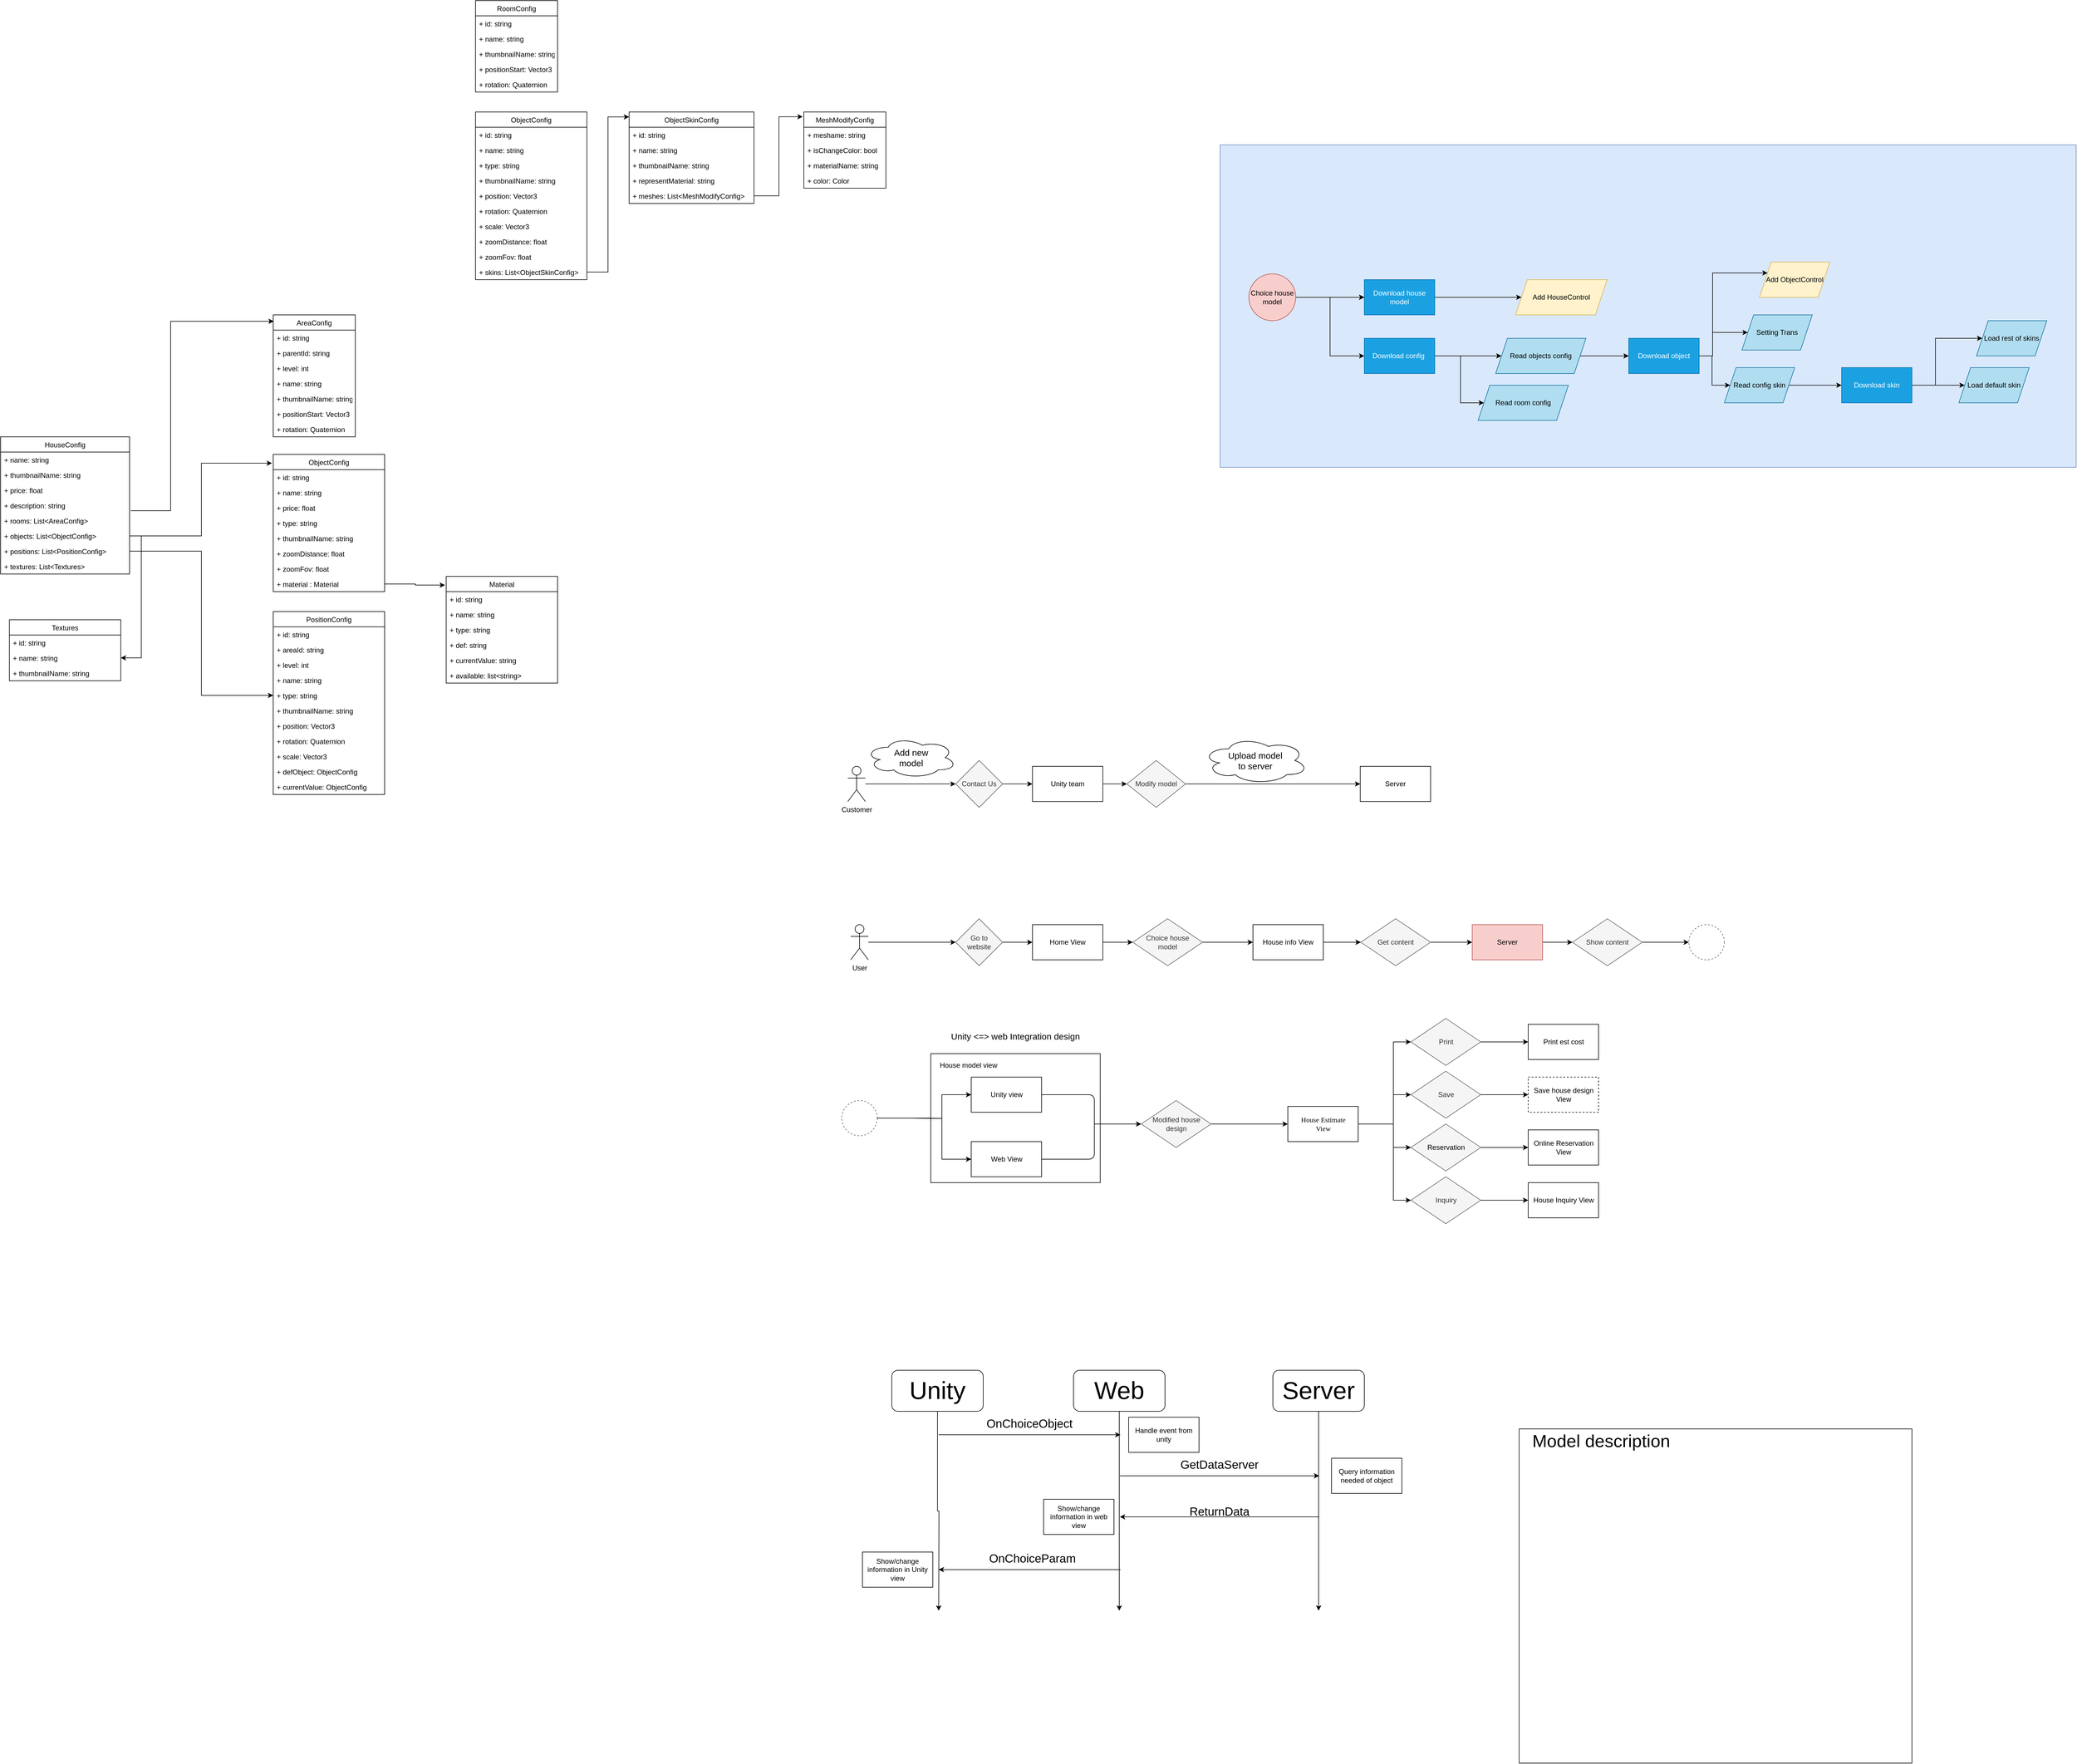 <mxfile version="14.6.11" type="github">
  <diagram id="-zu1wHsi5U8wWwYV3vUu" name="Page-1">
    <mxGraphModel dx="3076" dy="1931" grid="1" gridSize="10" guides="1" tooltips="1" connect="1" arrows="1" fold="1" page="1" pageScale="1" pageWidth="827" pageHeight="1169" math="0" shadow="0">
      <root>
        <mxCell id="0" />
        <mxCell id="1" parent="0" />
        <mxCell id="xluItXaHplUzPCtTJGUi-64" value="" style="rounded=0;whiteSpace=wrap;html=1;fillColor=#FFFFFF;" parent="1" vertex="1">
          <mxGeometry x="146.5" y="1120" width="289" height="220" as="geometry" />
        </mxCell>
        <mxCell id="2hIDPYV7rA0OZXTXG9J4-33" style="edgeStyle=orthogonalEdgeStyle;rounded=0;orthogonalLoop=1;jettySize=auto;html=1;entryX=0;entryY=0.5;entryDx=0;entryDy=0;" parent="1" source="2hIDPYV7rA0OZXTXG9J4-24" target="2hIDPYV7rA0OZXTXG9J4-32" edge="1">
          <mxGeometry relative="1" as="geometry" />
        </mxCell>
        <mxCell id="2hIDPYV7rA0OZXTXG9J4-24" value="Customer" style="shape=umlActor;verticalLabelPosition=bottom;verticalAlign=top;html=1;outlineConnect=0;" parent="1" vertex="1">
          <mxGeometry x="5" y="630" width="30" height="60" as="geometry" />
        </mxCell>
        <mxCell id="2hIDPYV7rA0OZXTXG9J4-36" style="edgeStyle=orthogonalEdgeStyle;rounded=0;orthogonalLoop=1;jettySize=auto;html=1;" parent="1" source="2hIDPYV7rA0OZXTXG9J4-32" target="2hIDPYV7rA0OZXTXG9J4-35" edge="1">
          <mxGeometry relative="1" as="geometry" />
        </mxCell>
        <mxCell id="2hIDPYV7rA0OZXTXG9J4-32" value="Contact Us" style="rhombus;whiteSpace=wrap;html=1;fillColor=#f5f5f5;strokeColor=#666666;fontColor=#333333;" parent="1" vertex="1">
          <mxGeometry x="189" y="620" width="80" height="80" as="geometry" />
        </mxCell>
        <mxCell id="2hIDPYV7rA0OZXTXG9J4-34" value="&lt;font&gt;&lt;br&gt;&lt;/font&gt;" style="text;html=1;strokeColor=none;fillColor=none;align=center;verticalAlign=middle;whiteSpace=wrap;rounded=0;" parent="1" vertex="1">
          <mxGeometry x="49" y="620" width="131" height="40" as="geometry" />
        </mxCell>
        <mxCell id="2hIDPYV7rA0OZXTXG9J4-38" style="edgeStyle=orthogonalEdgeStyle;rounded=0;orthogonalLoop=1;jettySize=auto;html=1;entryX=0;entryY=0.5;entryDx=0;entryDy=0;" parent="1" source="2hIDPYV7rA0OZXTXG9J4-35" target="2hIDPYV7rA0OZXTXG9J4-37" edge="1">
          <mxGeometry relative="1" as="geometry" />
        </mxCell>
        <mxCell id="2hIDPYV7rA0OZXTXG9J4-35" value="Unity team" style="rounded=0;whiteSpace=wrap;html=1;" parent="1" vertex="1">
          <mxGeometry x="320" y="630" width="120" height="60" as="geometry" />
        </mxCell>
        <mxCell id="2hIDPYV7rA0OZXTXG9J4-40" style="edgeStyle=orthogonalEdgeStyle;rounded=0;orthogonalLoop=1;jettySize=auto;html=1;entryX=0;entryY=0.5;entryDx=0;entryDy=0;" parent="1" source="2hIDPYV7rA0OZXTXG9J4-37" target="2hIDPYV7rA0OZXTXG9J4-39" edge="1">
          <mxGeometry relative="1" as="geometry" />
        </mxCell>
        <mxCell id="2hIDPYV7rA0OZXTXG9J4-37" value="Modify model" style="rhombus;whiteSpace=wrap;html=1;fillColor=#f5f5f5;strokeColor=#666666;fontColor=#333333;" parent="1" vertex="1">
          <mxGeometry x="481" y="620" width="100" height="80" as="geometry" />
        </mxCell>
        <mxCell id="2hIDPYV7rA0OZXTXG9J4-39" value="Server" style="rounded=0;whiteSpace=wrap;html=1;" parent="1" vertex="1">
          <mxGeometry x="879" y="630" width="120" height="60" as="geometry" />
        </mxCell>
        <mxCell id="2hIDPYV7rA0OZXTXG9J4-42" value="&lt;font&gt;&lt;br&gt;&lt;/font&gt;" style="text;html=1;strokeColor=none;fillColor=none;align=center;verticalAlign=middle;whiteSpace=wrap;rounded=0;" parent="1" vertex="1">
          <mxGeometry x="601" y="620" width="170" height="40" as="geometry" />
        </mxCell>
        <mxCell id="2hIDPYV7rA0OZXTXG9J4-43" value="&lt;span style=&quot;font-size: 15px&quot;&gt;Add new &lt;br&gt;model&lt;/span&gt;" style="ellipse;shape=cloud;whiteSpace=wrap;html=1;" parent="1" vertex="1">
          <mxGeometry x="35" y="580" width="155.5" height="70" as="geometry" />
        </mxCell>
        <mxCell id="2hIDPYV7rA0OZXTXG9J4-44" value="&lt;span style=&quot;font-size: 15px&quot;&gt;Upload model &lt;br&gt;to server&lt;/span&gt;" style="ellipse;shape=cloud;whiteSpace=wrap;html=1;" parent="1" vertex="1">
          <mxGeometry x="610" y="580" width="180" height="80" as="geometry" />
        </mxCell>
        <mxCell id="2hIDPYV7rA0OZXTXG9J4-49" style="edgeStyle=orthogonalEdgeStyle;rounded=0;orthogonalLoop=1;jettySize=auto;html=1;entryX=0;entryY=0.5;entryDx=0;entryDy=0;" parent="1" source="2hIDPYV7rA0OZXTXG9J4-45" target="2hIDPYV7rA0OZXTXG9J4-48" edge="1">
          <mxGeometry relative="1" as="geometry" />
        </mxCell>
        <mxCell id="2hIDPYV7rA0OZXTXG9J4-45" value="User" style="shape=umlActor;verticalLabelPosition=bottom;verticalAlign=top;html=1;outlineConnect=0;" parent="1" vertex="1">
          <mxGeometry x="10" y="900" width="30" height="60" as="geometry" />
        </mxCell>
        <mxCell id="2hIDPYV7rA0OZXTXG9J4-52" style="edgeStyle=orthogonalEdgeStyle;rounded=0;orthogonalLoop=1;jettySize=auto;html=1;entryX=0;entryY=0.5;entryDx=0;entryDy=0;" parent="1" source="2hIDPYV7rA0OZXTXG9J4-48" target="2hIDPYV7rA0OZXTXG9J4-50" edge="1">
          <mxGeometry relative="1" as="geometry" />
        </mxCell>
        <mxCell id="2hIDPYV7rA0OZXTXG9J4-48" value="Go to &lt;br&gt;website" style="rhombus;whiteSpace=wrap;html=1;fillColor=#f5f5f5;strokeColor=#666666;fontColor=#333333;" parent="1" vertex="1">
          <mxGeometry x="189" y="890" width="80" height="80" as="geometry" />
        </mxCell>
        <mxCell id="2hIDPYV7rA0OZXTXG9J4-54" style="edgeStyle=orthogonalEdgeStyle;rounded=0;orthogonalLoop=1;jettySize=auto;html=1;entryX=0;entryY=0.5;entryDx=0;entryDy=0;" parent="1" source="2hIDPYV7rA0OZXTXG9J4-50" target="2hIDPYV7rA0OZXTXG9J4-53" edge="1">
          <mxGeometry relative="1" as="geometry" />
        </mxCell>
        <mxCell id="2hIDPYV7rA0OZXTXG9J4-50" value="Home View" style="rounded=0;whiteSpace=wrap;html=1;" parent="1" vertex="1">
          <mxGeometry x="320" y="900" width="120" height="60" as="geometry" />
        </mxCell>
        <mxCell id="2hIDPYV7rA0OZXTXG9J4-56" style="edgeStyle=orthogonalEdgeStyle;rounded=0;orthogonalLoop=1;jettySize=auto;html=1;" parent="1" source="2hIDPYV7rA0OZXTXG9J4-53" target="2hIDPYV7rA0OZXTXG9J4-55" edge="1">
          <mxGeometry relative="1" as="geometry" />
        </mxCell>
        <mxCell id="2hIDPYV7rA0OZXTXG9J4-53" value="Choice house &lt;br&gt;model" style="rhombus;whiteSpace=wrap;html=1;fillColor=#f5f5f5;strokeColor=#666666;fontColor=#333333;" parent="1" vertex="1">
          <mxGeometry x="491" y="890" width="119" height="80" as="geometry" />
        </mxCell>
        <mxCell id="2hIDPYV7rA0OZXTXG9J4-59" style="edgeStyle=orthogonalEdgeStyle;rounded=0;orthogonalLoop=1;jettySize=auto;html=1;entryX=0;entryY=0.5;entryDx=0;entryDy=0;" parent="1" source="2hIDPYV7rA0OZXTXG9J4-55" target="2hIDPYV7rA0OZXTXG9J4-57" edge="1">
          <mxGeometry relative="1" as="geometry" />
        </mxCell>
        <mxCell id="2hIDPYV7rA0OZXTXG9J4-55" value="House info View" style="rounded=0;whiteSpace=wrap;html=1;" parent="1" vertex="1">
          <mxGeometry x="696" y="900" width="120" height="60" as="geometry" />
        </mxCell>
        <mxCell id="2hIDPYV7rA0OZXTXG9J4-65" style="edgeStyle=orthogonalEdgeStyle;rounded=0;orthogonalLoop=1;jettySize=auto;html=1;entryX=0;entryY=0.5;entryDx=0;entryDy=0;" parent="1" source="2hIDPYV7rA0OZXTXG9J4-57" target="2hIDPYV7rA0OZXTXG9J4-64" edge="1">
          <mxGeometry relative="1" as="geometry" />
        </mxCell>
        <mxCell id="2hIDPYV7rA0OZXTXG9J4-57" value="Get content" style="rhombus;whiteSpace=wrap;html=1;fillColor=#f5f5f5;strokeColor=#666666;fontColor=#333333;" parent="1" vertex="1">
          <mxGeometry x="880" y="890" width="119" height="80" as="geometry" />
        </mxCell>
        <mxCell id="2hIDPYV7rA0OZXTXG9J4-67" style="edgeStyle=orthogonalEdgeStyle;rounded=0;orthogonalLoop=1;jettySize=auto;html=1;" parent="1" source="2hIDPYV7rA0OZXTXG9J4-64" target="xluItXaHplUzPCtTJGUi-59" edge="1">
          <mxGeometry relative="1" as="geometry">
            <mxPoint x="1250" y="930" as="targetPoint" />
          </mxGeometry>
        </mxCell>
        <mxCell id="2hIDPYV7rA0OZXTXG9J4-64" value="Server" style="rounded=0;whiteSpace=wrap;html=1;fillColor=#f8cecc;strokeColor=#b85450;" parent="1" vertex="1">
          <mxGeometry x="1070" y="900" width="120" height="60" as="geometry" />
        </mxCell>
        <mxCell id="2hIDPYV7rA0OZXTXG9J4-70" style="edgeStyle=orthogonalEdgeStyle;rounded=0;orthogonalLoop=1;jettySize=auto;html=1;" parent="1" source="2hIDPYV7rA0OZXTXG9J4-71" edge="1">
          <mxGeometry relative="1" as="geometry">
            <mxPoint x="808" y="2070" as="targetPoint" />
          </mxGeometry>
        </mxCell>
        <mxCell id="2hIDPYV7rA0OZXTXG9J4-71" value="&lt;font style=&quot;font-size: 42px&quot;&gt;Server&lt;/font&gt;" style="rounded=1;whiteSpace=wrap;html=1;" parent="1" vertex="1">
          <mxGeometry x="730" y="1660" width="156" height="70" as="geometry" />
        </mxCell>
        <mxCell id="2hIDPYV7rA0OZXTXG9J4-72" style="edgeStyle=orthogonalEdgeStyle;rounded=0;orthogonalLoop=1;jettySize=auto;html=1;" parent="1" source="2hIDPYV7rA0OZXTXG9J4-73" edge="1">
          <mxGeometry relative="1" as="geometry">
            <mxPoint x="160" y="2070" as="targetPoint" />
          </mxGeometry>
        </mxCell>
        <mxCell id="2hIDPYV7rA0OZXTXG9J4-73" value="&lt;span style=&quot;font-size: 42px&quot;&gt;Unity&lt;/span&gt;" style="rounded=1;whiteSpace=wrap;html=1;" parent="1" vertex="1">
          <mxGeometry x="80" y="1660" width="156" height="70" as="geometry" />
        </mxCell>
        <mxCell id="2hIDPYV7rA0OZXTXG9J4-74" style="edgeStyle=orthogonalEdgeStyle;rounded=0;orthogonalLoop=1;jettySize=auto;html=1;" parent="1" source="2hIDPYV7rA0OZXTXG9J4-75" edge="1">
          <mxGeometry relative="1" as="geometry">
            <mxPoint x="468" y="2070" as="targetPoint" />
          </mxGeometry>
        </mxCell>
        <mxCell id="2hIDPYV7rA0OZXTXG9J4-75" value="&lt;span style=&quot;font-size: 42px&quot;&gt;Web&lt;/span&gt;" style="rounded=1;whiteSpace=wrap;html=1;" parent="1" vertex="1">
          <mxGeometry x="390" y="1660" width="156" height="70" as="geometry" />
        </mxCell>
        <mxCell id="2hIDPYV7rA0OZXTXG9J4-76" value="" style="endArrow=classic;html=1;" parent="1" edge="1">
          <mxGeometry width="50" height="50" relative="1" as="geometry">
            <mxPoint x="160" y="1770" as="sourcePoint" />
            <mxPoint x="470" y="1770" as="targetPoint" />
          </mxGeometry>
        </mxCell>
        <mxCell id="2hIDPYV7rA0OZXTXG9J4-77" value="&lt;font style=&quot;font-size: 20px&quot;&gt;OnChoiceObject&lt;/font&gt;" style="text;html=1;strokeColor=none;fillColor=none;align=center;verticalAlign=middle;whiteSpace=wrap;rounded=0;" parent="1" vertex="1">
          <mxGeometry x="220" y="1740" width="190" height="20" as="geometry" />
        </mxCell>
        <mxCell id="2hIDPYV7rA0OZXTXG9J4-78" value="" style="endArrow=classic;html=1;" parent="1" edge="1">
          <mxGeometry width="50" height="50" relative="1" as="geometry">
            <mxPoint x="469" y="1840" as="sourcePoint" />
            <mxPoint x="809" y="1840" as="targetPoint" />
          </mxGeometry>
        </mxCell>
        <mxCell id="2hIDPYV7rA0OZXTXG9J4-79" value="&lt;font style=&quot;font-size: 20px&quot;&gt;GetDataServer&lt;/font&gt;" style="text;html=1;strokeColor=none;fillColor=none;align=center;verticalAlign=middle;whiteSpace=wrap;rounded=0;" parent="1" vertex="1">
          <mxGeometry x="589" y="1810" width="100" height="20" as="geometry" />
        </mxCell>
        <mxCell id="2hIDPYV7rA0OZXTXG9J4-80" value="" style="endArrow=classic;html=1;" parent="1" edge="1">
          <mxGeometry width="50" height="50" relative="1" as="geometry">
            <mxPoint x="809" y="1910" as="sourcePoint" />
            <mxPoint x="469" y="1910" as="targetPoint" />
          </mxGeometry>
        </mxCell>
        <mxCell id="2hIDPYV7rA0OZXTXG9J4-81" value="&lt;font style=&quot;font-size: 20px&quot;&gt;ReturnData&lt;/font&gt;" style="text;html=1;strokeColor=none;fillColor=none;align=center;verticalAlign=middle;whiteSpace=wrap;rounded=0;" parent="1" vertex="1">
          <mxGeometry x="569" y="1890" width="140" height="20" as="geometry" />
        </mxCell>
        <mxCell id="2hIDPYV7rA0OZXTXG9J4-82" value="" style="endArrow=classic;html=1;" parent="1" edge="1">
          <mxGeometry width="50" height="50" relative="1" as="geometry">
            <mxPoint x="470" y="2000" as="sourcePoint" />
            <mxPoint x="160" y="2000" as="targetPoint" />
          </mxGeometry>
        </mxCell>
        <mxCell id="2hIDPYV7rA0OZXTXG9J4-83" value="&lt;font style=&quot;font-size: 20px&quot;&gt;OnChoiceParam&lt;br&gt;&lt;/font&gt;" style="text;html=1;strokeColor=none;fillColor=none;align=center;verticalAlign=middle;whiteSpace=wrap;rounded=0;" parent="1" vertex="1">
          <mxGeometry x="250" y="1970" width="140" height="20" as="geometry" />
        </mxCell>
        <mxCell id="2hIDPYV7rA0OZXTXG9J4-84" value="Show/change information in web view" style="rounded=0;whiteSpace=wrap;html=1;" parent="1" vertex="1">
          <mxGeometry x="339" y="1880" width="120" height="60" as="geometry" />
        </mxCell>
        <mxCell id="2hIDPYV7rA0OZXTXG9J4-85" value="Handle event from unity" style="rounded=0;whiteSpace=wrap;html=1;" parent="1" vertex="1">
          <mxGeometry x="484" y="1740" width="120" height="60" as="geometry" />
        </mxCell>
        <mxCell id="2hIDPYV7rA0OZXTXG9J4-86" value="Query information needed of object" style="rounded=0;whiteSpace=wrap;html=1;" parent="1" vertex="1">
          <mxGeometry x="830" y="1810" width="120" height="60" as="geometry" />
        </mxCell>
        <mxCell id="2hIDPYV7rA0OZXTXG9J4-87" value="Show/change information in Unity view" style="rounded=0;whiteSpace=wrap;html=1;" parent="1" vertex="1">
          <mxGeometry x="30" y="1970" width="120" height="60" as="geometry" />
        </mxCell>
        <mxCell id="shSTtiIgDGdaLxm5VOx7-21" value="" style="rounded=0;whiteSpace=wrap;html=1;" parent="1" vertex="1">
          <mxGeometry x="1150" y="1760" width="670" height="570" as="geometry" />
        </mxCell>
        <mxCell id="shSTtiIgDGdaLxm5VOx7-22" value="&lt;font style=&quot;font-size: 30px&quot;&gt;Model description&lt;/font&gt;" style="text;html=1;strokeColor=none;fillColor=none;align=center;verticalAlign=middle;whiteSpace=wrap;rounded=0;" parent="1" vertex="1">
          <mxGeometry x="1150" y="1760" width="280" height="40" as="geometry" />
        </mxCell>
        <mxCell id="xluItXaHplUzPCtTJGUi-32" value="Unity view" style="rounded=0;whiteSpace=wrap;html=1;" parent="1" vertex="1">
          <mxGeometry x="215.5" y="1160" width="120" height="60" as="geometry" />
        </mxCell>
        <mxCell id="xluItXaHplUzPCtTJGUi-33" value="Web View" style="rounded=0;whiteSpace=wrap;html=1;" parent="1" vertex="1">
          <mxGeometry x="215.5" y="1270" width="120" height="60" as="geometry" />
        </mxCell>
        <mxCell id="xluItXaHplUzPCtTJGUi-34" style="edgeStyle=orthogonalEdgeStyle;rounded=0;orthogonalLoop=1;jettySize=auto;html=1;entryX=0;entryY=0.5;entryDx=0;entryDy=0;" parent="1" target="xluItXaHplUzPCtTJGUi-32" edge="1">
          <mxGeometry relative="1" as="geometry">
            <mxPoint x="114.5" y="1230" as="sourcePoint" />
          </mxGeometry>
        </mxCell>
        <mxCell id="xluItXaHplUzPCtTJGUi-35" style="edgeStyle=orthogonalEdgeStyle;rounded=0;orthogonalLoop=1;jettySize=auto;html=1;entryX=0;entryY=0.5;entryDx=0;entryDy=0;" parent="1" target="xluItXaHplUzPCtTJGUi-33" edge="1">
          <mxGeometry relative="1" as="geometry">
            <mxPoint x="114.5" y="1230" as="sourcePoint" />
          </mxGeometry>
        </mxCell>
        <mxCell id="xluItXaHplUzPCtTJGUi-37" value="" style="endArrow=none;html=1;entryX=1;entryY=0.5;entryDx=0;entryDy=0;" parent="1" target="xluItXaHplUzPCtTJGUi-33" edge="1">
          <mxGeometry width="50" height="50" relative="1" as="geometry">
            <mxPoint x="425.5" y="1240" as="sourcePoint" />
            <mxPoint x="305.5" y="1270" as="targetPoint" />
            <Array as="points">
              <mxPoint x="425.5" y="1300" />
            </Array>
          </mxGeometry>
        </mxCell>
        <mxCell id="xluItXaHplUzPCtTJGUi-38" value="" style="endArrow=none;html=1;" parent="1" target="xluItXaHplUzPCtTJGUi-32" edge="1">
          <mxGeometry width="50" height="50" relative="1" as="geometry">
            <mxPoint x="425.5" y="1240" as="sourcePoint" />
            <mxPoint x="335.5" y="1189" as="targetPoint" />
            <Array as="points">
              <mxPoint x="425.5" y="1190" />
            </Array>
          </mxGeometry>
        </mxCell>
        <mxCell id="xluItXaHplUzPCtTJGUi-39" value="" style="endArrow=classic;html=1;" parent="1" edge="1">
          <mxGeometry width="50" height="50" relative="1" as="geometry">
            <mxPoint x="425.5" y="1240" as="sourcePoint" />
            <mxPoint x="505.5" y="1240" as="targetPoint" />
          </mxGeometry>
        </mxCell>
        <mxCell id="xluItXaHplUzPCtTJGUi-40" style="edgeStyle=orthogonalEdgeStyle;rounded=0;orthogonalLoop=1;jettySize=auto;html=1;entryX=0;entryY=0.5;entryDx=0;entryDy=0;" parent="1" source="xluItXaHplUzPCtTJGUi-41" target="xluItXaHplUzPCtTJGUi-45" edge="1">
          <mxGeometry relative="1" as="geometry" />
        </mxCell>
        <mxCell id="xluItXaHplUzPCtTJGUi-41" value="Modified house&lt;br&gt;design" style="rhombus;whiteSpace=wrap;html=1;fillColor=#f5f5f5;strokeColor=#666666;fontColor=#333333;" parent="1" vertex="1">
          <mxGeometry x="505.5" y="1200" width="119" height="80" as="geometry" />
        </mxCell>
        <mxCell id="xluItXaHplUzPCtTJGUi-42" style="edgeStyle=orthogonalEdgeStyle;rounded=0;orthogonalLoop=1;jettySize=auto;html=1;entryX=0;entryY=0.5;entryDx=0;entryDy=0;" parent="1" source="xluItXaHplUzPCtTJGUi-45" target="xluItXaHplUzPCtTJGUi-47" edge="1">
          <mxGeometry relative="1" as="geometry">
            <Array as="points">
              <mxPoint x="935.5" y="1240" />
              <mxPoint x="935.5" y="1100" />
            </Array>
          </mxGeometry>
        </mxCell>
        <mxCell id="xluItXaHplUzPCtTJGUi-43" style="edgeStyle=orthogonalEdgeStyle;rounded=0;orthogonalLoop=1;jettySize=auto;html=1;" parent="1" source="xluItXaHplUzPCtTJGUi-45" target="xluItXaHplUzPCtTJGUi-49" edge="1">
          <mxGeometry relative="1" as="geometry">
            <Array as="points">
              <mxPoint x="935.5" y="1240" />
              <mxPoint x="935.5" y="1280" />
            </Array>
          </mxGeometry>
        </mxCell>
        <mxCell id="xluItXaHplUzPCtTJGUi-44" style="edgeStyle=orthogonalEdgeStyle;rounded=0;orthogonalLoop=1;jettySize=auto;html=1;" parent="1" source="xluItXaHplUzPCtTJGUi-45" target="xluItXaHplUzPCtTJGUi-53" edge="1">
          <mxGeometry relative="1" as="geometry">
            <Array as="points">
              <mxPoint x="935.5" y="1240" />
              <mxPoint x="935.5" y="1190" />
            </Array>
          </mxGeometry>
        </mxCell>
        <mxCell id="xluItXaHplUzPCtTJGUi-45" value="&lt;font style=&quot;font-size: 12px&quot;&gt;&lt;span style=&quot;font-family: &amp;#34;calibri&amp;#34;&quot;&gt;House Estimate&lt;/span&gt;&lt;/font&gt;&lt;font style=&quot;font-size: 12px&quot;&gt;&lt;br&gt;&lt;/font&gt;&lt;p style=&quot;margin-top: 0pt ; margin-bottom: 0pt ; margin-left: 0in ; direction: ltr ; unicode-bidi: embed ; word-break: normal&quot;&gt;&lt;span style=&quot;font-family: &amp;#34;calibri&amp;#34;&quot;&gt;&lt;font style=&quot;font-size: 12px&quot;&gt;View&lt;/font&gt;&lt;/span&gt;&lt;/p&gt;" style="rounded=0;whiteSpace=wrap;html=1;" parent="1" vertex="1">
          <mxGeometry x="755.5" y="1210" width="120" height="60" as="geometry" />
        </mxCell>
        <mxCell id="xluItXaHplUzPCtTJGUi-46" style="edgeStyle=orthogonalEdgeStyle;rounded=0;orthogonalLoop=1;jettySize=auto;html=1;entryX=0;entryY=0.5;entryDx=0;entryDy=0;" parent="1" source="xluItXaHplUzPCtTJGUi-47" target="xluItXaHplUzPCtTJGUi-51" edge="1">
          <mxGeometry relative="1" as="geometry" />
        </mxCell>
        <mxCell id="xluItXaHplUzPCtTJGUi-47" value="Print" style="rhombus;whiteSpace=wrap;html=1;fillColor=#f5f5f5;strokeColor=#666666;fontColor=#333333;" parent="1" vertex="1">
          <mxGeometry x="965.5" y="1060" width="119" height="80" as="geometry" />
        </mxCell>
        <mxCell id="xluItXaHplUzPCtTJGUi-48" style="edgeStyle=orthogonalEdgeStyle;rounded=0;orthogonalLoop=1;jettySize=auto;html=1;" parent="1" source="xluItXaHplUzPCtTJGUi-49" target="xluItXaHplUzPCtTJGUi-50" edge="1">
          <mxGeometry relative="1" as="geometry" />
        </mxCell>
        <mxCell id="xluItXaHplUzPCtTJGUi-49" value="&lt;span style=&quot;color: rgb(0 , 0 , 0)&quot;&gt;Reservation&lt;/span&gt;" style="rhombus;whiteSpace=wrap;html=1;fillColor=#f5f5f5;strokeColor=#666666;fontColor=#333333;" parent="1" vertex="1">
          <mxGeometry x="965.5" y="1240" width="119" height="80" as="geometry" />
        </mxCell>
        <mxCell id="xluItXaHplUzPCtTJGUi-50" value="Online Reservation View" style="rounded=0;whiteSpace=wrap;html=1;" parent="1" vertex="1">
          <mxGeometry x="1165.5" y="1250" width="120" height="60" as="geometry" />
        </mxCell>
        <mxCell id="xluItXaHplUzPCtTJGUi-51" value="Print est cost" style="rounded=0;whiteSpace=wrap;html=1;" parent="1" vertex="1">
          <mxGeometry x="1165.5" y="1070" width="120" height="60" as="geometry" />
        </mxCell>
        <mxCell id="xluItXaHplUzPCtTJGUi-52" style="edgeStyle=orthogonalEdgeStyle;rounded=0;orthogonalLoop=1;jettySize=auto;html=1;" parent="1" source="xluItXaHplUzPCtTJGUi-53" target="xluItXaHplUzPCtTJGUi-54" edge="1">
          <mxGeometry relative="1" as="geometry" />
        </mxCell>
        <mxCell id="xluItXaHplUzPCtTJGUi-53" value="Save" style="rhombus;whiteSpace=wrap;html=1;fillColor=#f5f5f5;strokeColor=#666666;fontColor=#333333;" parent="1" vertex="1">
          <mxGeometry x="965.5" y="1150" width="119" height="80" as="geometry" />
        </mxCell>
        <mxCell id="xluItXaHplUzPCtTJGUi-54" value="Save house design View" style="rounded=0;whiteSpace=wrap;html=1;dashed=1;" parent="1" vertex="1">
          <mxGeometry x="1165.5" y="1160" width="120" height="60" as="geometry" />
        </mxCell>
        <mxCell id="xluItXaHplUzPCtTJGUi-55" style="edgeStyle=orthogonalEdgeStyle;rounded=0;orthogonalLoop=1;jettySize=auto;html=1;" parent="1" source="xluItXaHplUzPCtTJGUi-56" target="xluItXaHplUzPCtTJGUi-57" edge="1">
          <mxGeometry relative="1" as="geometry" />
        </mxCell>
        <mxCell id="xluItXaHplUzPCtTJGUi-56" value="Inquiry" style="rhombus;whiteSpace=wrap;html=1;fillColor=#f5f5f5;strokeColor=#666666;fontColor=#333333;" parent="1" vertex="1">
          <mxGeometry x="965.5" y="1330" width="119" height="80" as="geometry" />
        </mxCell>
        <mxCell id="xluItXaHplUzPCtTJGUi-57" value="House Inquiry View" style="rounded=0;whiteSpace=wrap;html=1;" parent="1" vertex="1">
          <mxGeometry x="1165.5" y="1340" width="120" height="60" as="geometry" />
        </mxCell>
        <mxCell id="xluItXaHplUzPCtTJGUi-58" style="edgeStyle=orthogonalEdgeStyle;rounded=0;orthogonalLoop=1;jettySize=auto;html=1;entryX=0;entryY=0.5;entryDx=0;entryDy=0;exitX=1;exitY=0.5;exitDx=0;exitDy=0;" parent="1" source="xluItXaHplUzPCtTJGUi-45" target="xluItXaHplUzPCtTJGUi-56" edge="1">
          <mxGeometry relative="1" as="geometry">
            <Array as="points">
              <mxPoint x="935.5" y="1240" />
              <mxPoint x="935.5" y="1370" />
            </Array>
            <mxPoint x="845.5" y="1340" as="sourcePoint" />
            <mxPoint x="935.5" y="1380" as="targetPoint" />
          </mxGeometry>
        </mxCell>
        <mxCell id="xluItXaHplUzPCtTJGUi-61" value="" style="edgeStyle=orthogonalEdgeStyle;rounded=0;orthogonalLoop=1;jettySize=auto;html=1;" parent="1" source="xluItXaHplUzPCtTJGUi-59" target="xluItXaHplUzPCtTJGUi-60" edge="1">
          <mxGeometry relative="1" as="geometry" />
        </mxCell>
        <mxCell id="xluItXaHplUzPCtTJGUi-59" value="Show content" style="rhombus;whiteSpace=wrap;html=1;fillColor=#f5f5f5;strokeColor=#666666;fontColor=#333333;" parent="1" vertex="1">
          <mxGeometry x="1241" y="890" width="119" height="80" as="geometry" />
        </mxCell>
        <mxCell id="xluItXaHplUzPCtTJGUi-60" value="" style="ellipse;whiteSpace=wrap;html=1;fontColor=#333333;strokeColor=#666666;fillColor=#FFFFFF;dashed=1;" parent="1" vertex="1">
          <mxGeometry x="1439.5" y="900" width="60.5" height="60" as="geometry" />
        </mxCell>
        <mxCell id="xluItXaHplUzPCtTJGUi-62" value="" style="ellipse;whiteSpace=wrap;html=1;fontColor=#333333;strokeColor=#666666;fillColor=#FFFFFF;dashed=1;" parent="1" vertex="1">
          <mxGeometry x="-5.25" y="1200" width="60.5" height="60" as="geometry" />
        </mxCell>
        <mxCell id="xluItXaHplUzPCtTJGUi-65" value="House model view" style="text;html=1;strokeColor=none;fillColor=none;align=center;verticalAlign=middle;whiteSpace=wrap;rounded=0;dashed=1;" parent="1" vertex="1">
          <mxGeometry x="155.5" y="1130" width="110" height="20" as="geometry" />
        </mxCell>
        <mxCell id="i5IG0OzeRudJlGDUGkz8-1" value="&lt;font style=&quot;font-size: 15px&quot;&gt;Unity &amp;lt;=&amp;gt; web&amp;nbsp;Integration design&lt;/font&gt;" style="text;html=1;strokeColor=none;fillColor=none;align=center;verticalAlign=middle;whiteSpace=wrap;rounded=0;" parent="1" vertex="1">
          <mxGeometry x="161" y="1080" width="260" height="20" as="geometry" />
        </mxCell>
        <mxCell id="i5IG0OzeRudJlGDUGkz8-2" value="" style="endArrow=none;html=1;entryX=0;entryY=0.5;entryDx=0;entryDy=0;" parent="1" source="xluItXaHplUzPCtTJGUi-62" target="xluItXaHplUzPCtTJGUi-64" edge="1">
          <mxGeometry width="50" height="50" relative="1" as="geometry">
            <mxPoint x="390" y="1270" as="sourcePoint" />
            <mxPoint x="440" y="1220" as="targetPoint" />
          </mxGeometry>
        </mxCell>
        <mxCell id="iZcHKzBZxJi3Fxg7eruy-20" value="HouseConfig" style="swimlane;fontStyle=0;childLayout=stackLayout;horizontal=1;startSize=26;fillColor=none;horizontalStack=0;resizeParent=1;resizeParentMax=0;resizeLast=0;collapsible=1;marginBottom=0;" parent="1" vertex="1">
          <mxGeometry x="-1440" y="68" width="220" height="234" as="geometry" />
        </mxCell>
        <mxCell id="iZcHKzBZxJi3Fxg7eruy-22" value="+ name: string" style="text;strokeColor=none;fillColor=none;align=left;verticalAlign=top;spacingLeft=4;spacingRight=4;overflow=hidden;rotatable=0;points=[[0,0.5],[1,0.5]];portConstraint=eastwest;" parent="iZcHKzBZxJi3Fxg7eruy-20" vertex="1">
          <mxGeometry y="26" width="220" height="26" as="geometry" />
        </mxCell>
        <mxCell id="iZcHKzBZxJi3Fxg7eruy-23" value="+ thumbnailName: string" style="text;strokeColor=none;fillColor=none;align=left;verticalAlign=top;spacingLeft=4;spacingRight=4;overflow=hidden;rotatable=0;points=[[0,0.5],[1,0.5]];portConstraint=eastwest;" parent="iZcHKzBZxJi3Fxg7eruy-20" vertex="1">
          <mxGeometry y="52" width="220" height="26" as="geometry" />
        </mxCell>
        <mxCell id="_SM6H86U18FCqltZSFM4-1" value="+ price: float" style="text;strokeColor=none;fillColor=none;align=left;verticalAlign=top;spacingLeft=4;spacingRight=4;overflow=hidden;rotatable=0;points=[[0,0.5],[1,0.5]];portConstraint=eastwest;" vertex="1" parent="iZcHKzBZxJi3Fxg7eruy-20">
          <mxGeometry y="78" width="220" height="26" as="geometry" />
        </mxCell>
        <mxCell id="_SM6H86U18FCqltZSFM4-2" value="+ description: string" style="text;strokeColor=none;fillColor=none;align=left;verticalAlign=top;spacingLeft=4;spacingRight=4;overflow=hidden;rotatable=0;points=[[0,0.5],[1,0.5]];portConstraint=eastwest;" vertex="1" parent="iZcHKzBZxJi3Fxg7eruy-20">
          <mxGeometry y="104" width="220" height="26" as="geometry" />
        </mxCell>
        <mxCell id="iZcHKzBZxJi3Fxg7eruy-40" value="+ rooms: List&lt;AreaConfig&gt;" style="text;strokeColor=none;fillColor=none;align=left;verticalAlign=top;spacingLeft=4;spacingRight=4;overflow=hidden;rotatable=0;points=[[0,0.5],[1,0.5]];portConstraint=eastwest;" parent="iZcHKzBZxJi3Fxg7eruy-20" vertex="1">
          <mxGeometry y="130" width="220" height="26" as="geometry" />
        </mxCell>
        <mxCell id="iZcHKzBZxJi3Fxg7eruy-41" value="+ objects: List&lt;ObjectConfig&gt;" style="text;strokeColor=none;fillColor=none;align=left;verticalAlign=top;spacingLeft=4;spacingRight=4;overflow=hidden;rotatable=0;points=[[0,0.5],[1,0.5]];portConstraint=eastwest;" parent="iZcHKzBZxJi3Fxg7eruy-20" vertex="1">
          <mxGeometry y="156" width="220" height="26" as="geometry" />
        </mxCell>
        <mxCell id="OMd8mD7ejkjZ4i6Z-iHG-63" value="+ positions: List&lt;PositionConfig&gt;" style="text;strokeColor=none;fillColor=none;align=left;verticalAlign=top;spacingLeft=4;spacingRight=4;overflow=hidden;rotatable=0;points=[[0,0.5],[1,0.5]];portConstraint=eastwest;" parent="iZcHKzBZxJi3Fxg7eruy-20" vertex="1">
          <mxGeometry y="182" width="220" height="26" as="geometry" />
        </mxCell>
        <mxCell id="OMd8mD7ejkjZ4i6Z-iHG-64" value="+ textures: List&lt;Textures&gt;" style="text;strokeColor=none;fillColor=none;align=left;verticalAlign=top;spacingLeft=4;spacingRight=4;overflow=hidden;rotatable=0;points=[[0,0.5],[1,0.5]];portConstraint=eastwest;" parent="iZcHKzBZxJi3Fxg7eruy-20" vertex="1">
          <mxGeometry y="208" width="220" height="26" as="geometry" />
        </mxCell>
        <mxCell id="iZcHKzBZxJi3Fxg7eruy-24" value="RoomConfig" style="swimlane;fontStyle=0;childLayout=stackLayout;horizontal=1;startSize=26;fillColor=none;horizontalStack=0;resizeParent=1;resizeParentMax=0;resizeLast=0;collapsible=1;marginBottom=0;" parent="1" vertex="1">
          <mxGeometry x="-630" y="-676" width="140" height="156" as="geometry" />
        </mxCell>
        <mxCell id="iZcHKzBZxJi3Fxg7eruy-25" value="+ id: string" style="text;strokeColor=none;fillColor=none;align=left;verticalAlign=top;spacingLeft=4;spacingRight=4;overflow=hidden;rotatable=0;points=[[0,0.5],[1,0.5]];portConstraint=eastwest;" parent="iZcHKzBZxJi3Fxg7eruy-24" vertex="1">
          <mxGeometry y="26" width="140" height="26" as="geometry" />
        </mxCell>
        <mxCell id="iZcHKzBZxJi3Fxg7eruy-26" value="+ name: string" style="text;strokeColor=none;fillColor=none;align=left;verticalAlign=top;spacingLeft=4;spacingRight=4;overflow=hidden;rotatable=0;points=[[0,0.5],[1,0.5]];portConstraint=eastwest;" parent="iZcHKzBZxJi3Fxg7eruy-24" vertex="1">
          <mxGeometry y="52" width="140" height="26" as="geometry" />
        </mxCell>
        <mxCell id="iZcHKzBZxJi3Fxg7eruy-27" value="+ thumbnailName: string" style="text;strokeColor=none;fillColor=none;align=left;verticalAlign=top;spacingLeft=4;spacingRight=4;overflow=hidden;rotatable=0;points=[[0,0.5],[1,0.5]];portConstraint=eastwest;" parent="iZcHKzBZxJi3Fxg7eruy-24" vertex="1">
          <mxGeometry y="78" width="140" height="26" as="geometry" />
        </mxCell>
        <mxCell id="iZcHKzBZxJi3Fxg7eruy-42" value="+ positionStart: Vector3" style="text;strokeColor=none;fillColor=none;align=left;verticalAlign=top;spacingLeft=4;spacingRight=4;overflow=hidden;rotatable=0;points=[[0,0.5],[1,0.5]];portConstraint=eastwest;" parent="iZcHKzBZxJi3Fxg7eruy-24" vertex="1">
          <mxGeometry y="104" width="140" height="26" as="geometry" />
        </mxCell>
        <mxCell id="iZcHKzBZxJi3Fxg7eruy-43" value="+ rotation: Quaternion" style="text;strokeColor=none;fillColor=none;align=left;verticalAlign=top;spacingLeft=4;spacingRight=4;overflow=hidden;rotatable=0;points=[[0,0.5],[1,0.5]];portConstraint=eastwest;" parent="iZcHKzBZxJi3Fxg7eruy-24" vertex="1">
          <mxGeometry y="130" width="140" height="26" as="geometry" />
        </mxCell>
        <mxCell id="iZcHKzBZxJi3Fxg7eruy-28" value="ObjectConfig" style="swimlane;fontStyle=0;childLayout=stackLayout;horizontal=1;startSize=26;fillColor=none;horizontalStack=0;resizeParent=1;resizeParentMax=0;resizeLast=0;collapsible=1;marginBottom=0;" parent="1" vertex="1">
          <mxGeometry x="-630" y="-486" width="190" height="286" as="geometry" />
        </mxCell>
        <mxCell id="iZcHKzBZxJi3Fxg7eruy-29" value="+ id: string" style="text;strokeColor=none;fillColor=none;align=left;verticalAlign=top;spacingLeft=4;spacingRight=4;overflow=hidden;rotatable=0;points=[[0,0.5],[1,0.5]];portConstraint=eastwest;" parent="iZcHKzBZxJi3Fxg7eruy-28" vertex="1">
          <mxGeometry y="26" width="190" height="26" as="geometry" />
        </mxCell>
        <mxCell id="iZcHKzBZxJi3Fxg7eruy-44" value="+ name: string" style="text;strokeColor=none;fillColor=none;align=left;verticalAlign=top;spacingLeft=4;spacingRight=4;overflow=hidden;rotatable=0;points=[[0,0.5],[1,0.5]];portConstraint=eastwest;" parent="iZcHKzBZxJi3Fxg7eruy-28" vertex="1">
          <mxGeometry y="52" width="190" height="26" as="geometry" />
        </mxCell>
        <mxCell id="iZcHKzBZxJi3Fxg7eruy-51" value="+ type: string" style="text;strokeColor=none;fillColor=none;align=left;verticalAlign=top;spacingLeft=4;spacingRight=4;overflow=hidden;rotatable=0;points=[[0,0.5],[1,0.5]];portConstraint=eastwest;" parent="iZcHKzBZxJi3Fxg7eruy-28" vertex="1">
          <mxGeometry y="78" width="190" height="26" as="geometry" />
        </mxCell>
        <mxCell id="iZcHKzBZxJi3Fxg7eruy-56" value="+ thumbnailName: string" style="text;strokeColor=none;fillColor=none;align=left;verticalAlign=top;spacingLeft=4;spacingRight=4;overflow=hidden;rotatable=0;points=[[0,0.5],[1,0.5]];portConstraint=eastwest;" parent="iZcHKzBZxJi3Fxg7eruy-28" vertex="1">
          <mxGeometry y="104" width="190" height="26" as="geometry" />
        </mxCell>
        <mxCell id="iZcHKzBZxJi3Fxg7eruy-30" value="+ position: Vector3" style="text;strokeColor=none;fillColor=none;align=left;verticalAlign=top;spacingLeft=4;spacingRight=4;overflow=hidden;rotatable=0;points=[[0,0.5],[1,0.5]];portConstraint=eastwest;" parent="iZcHKzBZxJi3Fxg7eruy-28" vertex="1">
          <mxGeometry y="130" width="190" height="26" as="geometry" />
        </mxCell>
        <mxCell id="iZcHKzBZxJi3Fxg7eruy-31" value="+ rotation: Quaternion" style="text;strokeColor=none;fillColor=none;align=left;verticalAlign=top;spacingLeft=4;spacingRight=4;overflow=hidden;rotatable=0;points=[[0,0.5],[1,0.5]];portConstraint=eastwest;" parent="iZcHKzBZxJi3Fxg7eruy-28" vertex="1">
          <mxGeometry y="156" width="190" height="26" as="geometry" />
        </mxCell>
        <mxCell id="iZcHKzBZxJi3Fxg7eruy-45" value="+ scale: Vector3" style="text;strokeColor=none;fillColor=none;align=left;verticalAlign=top;spacingLeft=4;spacingRight=4;overflow=hidden;rotatable=0;points=[[0,0.5],[1,0.5]];portConstraint=eastwest;" parent="iZcHKzBZxJi3Fxg7eruy-28" vertex="1">
          <mxGeometry y="182" width="190" height="26" as="geometry" />
        </mxCell>
        <mxCell id="iZcHKzBZxJi3Fxg7eruy-46" value="+ zoomDistance: float" style="text;strokeColor=none;fillColor=none;align=left;verticalAlign=top;spacingLeft=4;spacingRight=4;overflow=hidden;rotatable=0;points=[[0,0.5],[1,0.5]];portConstraint=eastwest;" parent="iZcHKzBZxJi3Fxg7eruy-28" vertex="1">
          <mxGeometry y="208" width="190" height="26" as="geometry" />
        </mxCell>
        <mxCell id="iZcHKzBZxJi3Fxg7eruy-47" value="+ zoomFov: float" style="text;strokeColor=none;fillColor=none;align=left;verticalAlign=top;spacingLeft=4;spacingRight=4;overflow=hidden;rotatable=0;points=[[0,0.5],[1,0.5]];portConstraint=eastwest;" parent="iZcHKzBZxJi3Fxg7eruy-28" vertex="1">
          <mxGeometry y="234" width="190" height="26" as="geometry" />
        </mxCell>
        <mxCell id="iZcHKzBZxJi3Fxg7eruy-48" value="+ skins: List&lt;ObjectSkinConfig&gt;" style="text;strokeColor=none;fillColor=none;align=left;verticalAlign=top;spacingLeft=4;spacingRight=4;overflow=hidden;rotatable=0;points=[[0,0.5],[1,0.5]];portConstraint=eastwest;" parent="iZcHKzBZxJi3Fxg7eruy-28" vertex="1">
          <mxGeometry y="260" width="190" height="26" as="geometry" />
        </mxCell>
        <mxCell id="iZcHKzBZxJi3Fxg7eruy-32" value="MeshModifyConfig" style="swimlane;fontStyle=0;childLayout=stackLayout;horizontal=1;startSize=26;fillColor=none;horizontalStack=0;resizeParent=1;resizeParentMax=0;resizeLast=0;collapsible=1;marginBottom=0;" parent="1" vertex="1">
          <mxGeometry x="-70" y="-486" width="140" height="130" as="geometry" />
        </mxCell>
        <mxCell id="iZcHKzBZxJi3Fxg7eruy-33" value="+ meshame: string" style="text;strokeColor=none;fillColor=none;align=left;verticalAlign=top;spacingLeft=4;spacingRight=4;overflow=hidden;rotatable=0;points=[[0,0.5],[1,0.5]];portConstraint=eastwest;" parent="iZcHKzBZxJi3Fxg7eruy-32" vertex="1">
          <mxGeometry y="26" width="140" height="26" as="geometry" />
        </mxCell>
        <mxCell id="iZcHKzBZxJi3Fxg7eruy-34" value="+ isChangeColor: bool" style="text;strokeColor=none;fillColor=none;align=left;verticalAlign=top;spacingLeft=4;spacingRight=4;overflow=hidden;rotatable=0;points=[[0,0.5],[1,0.5]];portConstraint=eastwest;" parent="iZcHKzBZxJi3Fxg7eruy-32" vertex="1">
          <mxGeometry y="52" width="140" height="26" as="geometry" />
        </mxCell>
        <mxCell id="iZcHKzBZxJi3Fxg7eruy-35" value="+ materialName: string" style="text;strokeColor=none;fillColor=none;align=left;verticalAlign=top;spacingLeft=4;spacingRight=4;overflow=hidden;rotatable=0;points=[[0,0.5],[1,0.5]];portConstraint=eastwest;" parent="iZcHKzBZxJi3Fxg7eruy-32" vertex="1">
          <mxGeometry y="78" width="140" height="26" as="geometry" />
        </mxCell>
        <mxCell id="iZcHKzBZxJi3Fxg7eruy-50" value="+ color: Color" style="text;strokeColor=none;fillColor=none;align=left;verticalAlign=top;spacingLeft=4;spacingRight=4;overflow=hidden;rotatable=0;points=[[0,0.5],[1,0.5]];portConstraint=eastwest;" parent="iZcHKzBZxJi3Fxg7eruy-32" vertex="1">
          <mxGeometry y="104" width="140" height="26" as="geometry" />
        </mxCell>
        <mxCell id="iZcHKzBZxJi3Fxg7eruy-36" value="ObjectSkinConfig" style="swimlane;fontStyle=0;childLayout=stackLayout;horizontal=1;startSize=26;fillColor=none;horizontalStack=0;resizeParent=1;resizeParentMax=0;resizeLast=0;collapsible=1;marginBottom=0;" parent="1" vertex="1">
          <mxGeometry x="-368" y="-486" width="213" height="156" as="geometry" />
        </mxCell>
        <mxCell id="iZcHKzBZxJi3Fxg7eruy-37" value="+ id: string" style="text;strokeColor=none;fillColor=none;align=left;verticalAlign=top;spacingLeft=4;spacingRight=4;overflow=hidden;rotatable=0;points=[[0,0.5],[1,0.5]];portConstraint=eastwest;" parent="iZcHKzBZxJi3Fxg7eruy-36" vertex="1">
          <mxGeometry y="26" width="213" height="26" as="geometry" />
        </mxCell>
        <mxCell id="iZcHKzBZxJi3Fxg7eruy-57" value="+ name: string" style="text;strokeColor=none;fillColor=none;align=left;verticalAlign=top;spacingLeft=4;spacingRight=4;overflow=hidden;rotatable=0;points=[[0,0.5],[1,0.5]];portConstraint=eastwest;" parent="iZcHKzBZxJi3Fxg7eruy-36" vertex="1">
          <mxGeometry y="52" width="213" height="26" as="geometry" />
        </mxCell>
        <mxCell id="iZcHKzBZxJi3Fxg7eruy-38" value="+ thumbnailName: string" style="text;strokeColor=none;fillColor=none;align=left;verticalAlign=top;spacingLeft=4;spacingRight=4;overflow=hidden;rotatable=0;points=[[0,0.5],[1,0.5]];portConstraint=eastwest;" parent="iZcHKzBZxJi3Fxg7eruy-36" vertex="1">
          <mxGeometry y="78" width="213" height="26" as="geometry" />
        </mxCell>
        <mxCell id="iZcHKzBZxJi3Fxg7eruy-39" value="+ representMaterial: string" style="text;strokeColor=none;fillColor=none;align=left;verticalAlign=top;spacingLeft=4;spacingRight=4;overflow=hidden;rotatable=0;points=[[0,0.5],[1,0.5]];portConstraint=eastwest;" parent="iZcHKzBZxJi3Fxg7eruy-36" vertex="1">
          <mxGeometry y="104" width="213" height="26" as="geometry" />
        </mxCell>
        <mxCell id="iZcHKzBZxJi3Fxg7eruy-49" value="+ meshes: List&lt;MeshModifyConfig&gt;" style="text;strokeColor=none;fillColor=none;align=left;verticalAlign=top;spacingLeft=4;spacingRight=4;overflow=hidden;rotatable=0;points=[[0,0.5],[1,0.5]];portConstraint=eastwest;" parent="iZcHKzBZxJi3Fxg7eruy-36" vertex="1">
          <mxGeometry y="130" width="213" height="26" as="geometry" />
        </mxCell>
        <mxCell id="iZcHKzBZxJi3Fxg7eruy-54" style="edgeStyle=orthogonalEdgeStyle;rounded=0;orthogonalLoop=1;jettySize=auto;html=1;entryX=0;entryY=0.054;entryDx=0;entryDy=0;entryPerimeter=0;" parent="1" source="iZcHKzBZxJi3Fxg7eruy-48" target="iZcHKzBZxJi3Fxg7eruy-36" edge="1">
          <mxGeometry relative="1" as="geometry" />
        </mxCell>
        <mxCell id="iZcHKzBZxJi3Fxg7eruy-55" style="edgeStyle=orthogonalEdgeStyle;rounded=0;orthogonalLoop=1;jettySize=auto;html=1;entryX=-0.014;entryY=0.062;entryDx=0;entryDy=0;entryPerimeter=0;" parent="1" source="iZcHKzBZxJi3Fxg7eruy-49" target="iZcHKzBZxJi3Fxg7eruy-32" edge="1">
          <mxGeometry relative="1" as="geometry" />
        </mxCell>
        <mxCell id="mcrXQ96OxGp_LheOPers-1" value="" style="rounded=0;whiteSpace=wrap;html=1;fillColor=#dae8fc;strokeColor=#6c8ebf;" parent="1" vertex="1">
          <mxGeometry x="640" y="-430" width="1460" height="550" as="geometry" />
        </mxCell>
        <mxCell id="mcrXQ96OxGp_LheOPers-5" value="" style="edgeStyle=orthogonalEdgeStyle;rounded=0;orthogonalLoop=1;jettySize=auto;html=1;" parent="1" source="mcrXQ96OxGp_LheOPers-3" target="mcrXQ96OxGp_LheOPers-4" edge="1">
          <mxGeometry relative="1" as="geometry" />
        </mxCell>
        <mxCell id="mcrXQ96OxGp_LheOPers-6" value="" style="edgeStyle=orthogonalEdgeStyle;rounded=0;orthogonalLoop=1;jettySize=auto;html=1;" parent="1" source="mcrXQ96OxGp_LheOPers-3" target="mcrXQ96OxGp_LheOPers-4" edge="1">
          <mxGeometry relative="1" as="geometry" />
        </mxCell>
        <mxCell id="mcrXQ96OxGp_LheOPers-8" style="edgeStyle=orthogonalEdgeStyle;rounded=0;orthogonalLoop=1;jettySize=auto;html=1;entryX=0;entryY=0.5;entryDx=0;entryDy=0;" parent="1" source="mcrXQ96OxGp_LheOPers-3" target="mcrXQ96OxGp_LheOPers-7" edge="1">
          <mxGeometry relative="1" as="geometry" />
        </mxCell>
        <mxCell id="mcrXQ96OxGp_LheOPers-3" value="Choice house model" style="ellipse;whiteSpace=wrap;html=1;fillColor=#f8cecc;strokeColor=#b85450;" parent="1" vertex="1">
          <mxGeometry x="689" y="-210" width="80" height="80" as="geometry" />
        </mxCell>
        <mxCell id="mcrXQ96OxGp_LheOPers-32" style="edgeStyle=orthogonalEdgeStyle;rounded=0;orthogonalLoop=1;jettySize=auto;html=1;" parent="1" source="mcrXQ96OxGp_LheOPers-4" target="mcrXQ96OxGp_LheOPers-31" edge="1">
          <mxGeometry relative="1" as="geometry" />
        </mxCell>
        <mxCell id="mcrXQ96OxGp_LheOPers-4" value="Download house model" style="whiteSpace=wrap;html=1;fillColor=#1ba1e2;strokeColor=#006EAF;fontColor=#ffffff;" parent="1" vertex="1">
          <mxGeometry x="886" y="-200" width="120" height="60" as="geometry" />
        </mxCell>
        <mxCell id="mcrXQ96OxGp_LheOPers-12" value="" style="edgeStyle=orthogonalEdgeStyle;rounded=0;orthogonalLoop=1;jettySize=auto;html=1;" parent="1" source="mcrXQ96OxGp_LheOPers-7" target="mcrXQ96OxGp_LheOPers-11" edge="1">
          <mxGeometry relative="1" as="geometry" />
        </mxCell>
        <mxCell id="mcrXQ96OxGp_LheOPers-14" style="edgeStyle=orthogonalEdgeStyle;rounded=0;orthogonalLoop=1;jettySize=auto;html=1;entryX=0;entryY=0.5;entryDx=0;entryDy=0;" parent="1" source="mcrXQ96OxGp_LheOPers-7" target="mcrXQ96OxGp_LheOPers-13" edge="1">
          <mxGeometry relative="1" as="geometry">
            <Array as="points">
              <mxPoint x="1050" y="-70" />
              <mxPoint x="1050" y="10" />
            </Array>
          </mxGeometry>
        </mxCell>
        <mxCell id="mcrXQ96OxGp_LheOPers-7" value="Download config&amp;nbsp;" style="whiteSpace=wrap;html=1;fillColor=#1ba1e2;strokeColor=#006EAF;fontColor=#ffffff;" parent="1" vertex="1">
          <mxGeometry x="886" y="-100" width="120" height="60" as="geometry" />
        </mxCell>
        <mxCell id="mcrXQ96OxGp_LheOPers-16" value="" style="edgeStyle=orthogonalEdgeStyle;rounded=0;orthogonalLoop=1;jettySize=auto;html=1;" parent="1" source="mcrXQ96OxGp_LheOPers-11" target="mcrXQ96OxGp_LheOPers-15" edge="1">
          <mxGeometry relative="1" as="geometry" />
        </mxCell>
        <mxCell id="mcrXQ96OxGp_LheOPers-11" value="Read objects config" style="shape=parallelogram;perimeter=parallelogramPerimeter;whiteSpace=wrap;html=1;fixedSize=1;fillColor=#b1ddf0;strokeColor=#10739e;" parent="1" vertex="1">
          <mxGeometry x="1110" y="-100" width="154" height="60" as="geometry" />
        </mxCell>
        <mxCell id="mcrXQ96OxGp_LheOPers-13" value="Read room config" style="shape=parallelogram;perimeter=parallelogramPerimeter;whiteSpace=wrap;html=1;fixedSize=1;fillColor=#b1ddf0;strokeColor=#10739e;" parent="1" vertex="1">
          <mxGeometry x="1080" y="-20" width="154" height="60" as="geometry" />
        </mxCell>
        <mxCell id="mcrXQ96OxGp_LheOPers-18" value="" style="edgeStyle=orthogonalEdgeStyle;rounded=0;orthogonalLoop=1;jettySize=auto;html=1;" parent="1" source="mcrXQ96OxGp_LheOPers-15" target="mcrXQ96OxGp_LheOPers-17" edge="1">
          <mxGeometry relative="1" as="geometry">
            <Array as="points">
              <mxPoint x="1480" y="-70" />
              <mxPoint x="1480" y="-110" />
            </Array>
          </mxGeometry>
        </mxCell>
        <mxCell id="mcrXQ96OxGp_LheOPers-20" style="edgeStyle=orthogonalEdgeStyle;rounded=0;orthogonalLoop=1;jettySize=auto;html=1;entryX=0;entryY=0.5;entryDx=0;entryDy=0;" parent="1" source="mcrXQ96OxGp_LheOPers-15" target="mcrXQ96OxGp_LheOPers-19" edge="1">
          <mxGeometry relative="1" as="geometry">
            <Array as="points">
              <mxPoint x="1479" y="-70" />
              <mxPoint x="1479" y="-20" />
            </Array>
          </mxGeometry>
        </mxCell>
        <mxCell id="mcrXQ96OxGp_LheOPers-30" style="edgeStyle=orthogonalEdgeStyle;rounded=0;orthogonalLoop=1;jettySize=auto;html=1;entryX=0;entryY=0.25;entryDx=0;entryDy=0;" parent="1" source="mcrXQ96OxGp_LheOPers-15" target="mcrXQ96OxGp_LheOPers-29" edge="1">
          <mxGeometry relative="1" as="geometry">
            <Array as="points">
              <mxPoint x="1480" y="-70" />
              <mxPoint x="1480" y="-211" />
            </Array>
          </mxGeometry>
        </mxCell>
        <mxCell id="mcrXQ96OxGp_LheOPers-15" value="Download object" style="whiteSpace=wrap;html=1;fillColor=#1ba1e2;strokeColor=#006EAF;fontColor=#ffffff;" parent="1" vertex="1">
          <mxGeometry x="1337" y="-100" width="120" height="60" as="geometry" />
        </mxCell>
        <mxCell id="mcrXQ96OxGp_LheOPers-17" value="Setting Trans" style="shape=parallelogram;perimeter=parallelogramPerimeter;whiteSpace=wrap;html=1;fixedSize=1;fillColor=#b1ddf0;strokeColor=#10739e;" parent="1" vertex="1">
          <mxGeometry x="1530" y="-140" width="120" height="60" as="geometry" />
        </mxCell>
        <mxCell id="mcrXQ96OxGp_LheOPers-24" value="" style="edgeStyle=orthogonalEdgeStyle;rounded=0;orthogonalLoop=1;jettySize=auto;html=1;" parent="1" source="mcrXQ96OxGp_LheOPers-19" target="mcrXQ96OxGp_LheOPers-23" edge="1">
          <mxGeometry relative="1" as="geometry" />
        </mxCell>
        <mxCell id="mcrXQ96OxGp_LheOPers-19" value="Read config skin" style="shape=parallelogram;perimeter=parallelogramPerimeter;whiteSpace=wrap;html=1;fixedSize=1;fillColor=#b1ddf0;strokeColor=#10739e;" parent="1" vertex="1">
          <mxGeometry x="1500" y="-50" width="120" height="60" as="geometry" />
        </mxCell>
        <mxCell id="mcrXQ96OxGp_LheOPers-26" value="" style="edgeStyle=orthogonalEdgeStyle;rounded=0;orthogonalLoop=1;jettySize=auto;html=1;" parent="1" source="mcrXQ96OxGp_LheOPers-23" target="mcrXQ96OxGp_LheOPers-25" edge="1">
          <mxGeometry relative="1" as="geometry" />
        </mxCell>
        <mxCell id="mcrXQ96OxGp_LheOPers-28" style="edgeStyle=orthogonalEdgeStyle;rounded=0;orthogonalLoop=1;jettySize=auto;html=1;entryX=0;entryY=0.5;entryDx=0;entryDy=0;" parent="1" source="mcrXQ96OxGp_LheOPers-23" target="mcrXQ96OxGp_LheOPers-27" edge="1">
          <mxGeometry relative="1" as="geometry">
            <Array as="points">
              <mxPoint x="1860" y="-20" />
              <mxPoint x="1860" y="-100" />
            </Array>
          </mxGeometry>
        </mxCell>
        <mxCell id="mcrXQ96OxGp_LheOPers-23" value="Download skin" style="whiteSpace=wrap;html=1;fillColor=#1ba1e2;strokeColor=#006EAF;fontColor=#ffffff;" parent="1" vertex="1">
          <mxGeometry x="1700" y="-50" width="120" height="60" as="geometry" />
        </mxCell>
        <mxCell id="mcrXQ96OxGp_LheOPers-25" value="Load default skin" style="shape=parallelogram;perimeter=parallelogramPerimeter;whiteSpace=wrap;html=1;fixedSize=1;fillColor=#b1ddf0;strokeColor=#10739e;" parent="1" vertex="1">
          <mxGeometry x="1900" y="-50" width="120" height="60" as="geometry" />
        </mxCell>
        <mxCell id="mcrXQ96OxGp_LheOPers-27" value="Load rest of skins" style="shape=parallelogram;perimeter=parallelogramPerimeter;whiteSpace=wrap;html=1;fixedSize=1;fillColor=#b1ddf0;strokeColor=#10739e;" parent="1" vertex="1">
          <mxGeometry x="1930" y="-130" width="120" height="60" as="geometry" />
        </mxCell>
        <mxCell id="mcrXQ96OxGp_LheOPers-29" value="Add ObjectControl" style="shape=parallelogram;perimeter=parallelogramPerimeter;whiteSpace=wrap;html=1;fixedSize=1;fillColor=#fff2cc;strokeColor=#d6b656;" parent="1" vertex="1">
          <mxGeometry x="1560" y="-230" width="120" height="60" as="geometry" />
        </mxCell>
        <mxCell id="mcrXQ96OxGp_LheOPers-31" value="Add HouseControl" style="shape=parallelogram;perimeter=parallelogramPerimeter;whiteSpace=wrap;html=1;fixedSize=1;fillColor=#fff2cc;strokeColor=#d6b656;" parent="1" vertex="1">
          <mxGeometry x="1144" y="-200" width="156" height="60" as="geometry" />
        </mxCell>
        <mxCell id="OMd8mD7ejkjZ4i6Z-iHG-1" value="AreaConfig" style="swimlane;fontStyle=0;childLayout=stackLayout;horizontal=1;startSize=26;fillColor=none;horizontalStack=0;resizeParent=1;resizeParentMax=0;resizeLast=0;collapsible=1;marginBottom=0;" parent="1" vertex="1">
          <mxGeometry x="-975" y="-140" width="140" height="208" as="geometry" />
        </mxCell>
        <mxCell id="OMd8mD7ejkjZ4i6Z-iHG-2" value="+ id: string" style="text;strokeColor=none;fillColor=none;align=left;verticalAlign=top;spacingLeft=4;spacingRight=4;overflow=hidden;rotatable=0;points=[[0,0.5],[1,0.5]];portConstraint=eastwest;" parent="OMd8mD7ejkjZ4i6Z-iHG-1" vertex="1">
          <mxGeometry y="26" width="140" height="26" as="geometry" />
        </mxCell>
        <mxCell id="OMd8mD7ejkjZ4i6Z-iHG-7" value="+ parentId: string" style="text;strokeColor=none;fillColor=none;align=left;verticalAlign=top;spacingLeft=4;spacingRight=4;overflow=hidden;rotatable=0;points=[[0,0.5],[1,0.5]];portConstraint=eastwest;" parent="OMd8mD7ejkjZ4i6Z-iHG-1" vertex="1">
          <mxGeometry y="52" width="140" height="26" as="geometry" />
        </mxCell>
        <mxCell id="OMd8mD7ejkjZ4i6Z-iHG-20" value="+ level: int" style="text;strokeColor=none;fillColor=none;align=left;verticalAlign=top;spacingLeft=4;spacingRight=4;overflow=hidden;rotatable=0;points=[[0,0.5],[1,0.5]];portConstraint=eastwest;" parent="OMd8mD7ejkjZ4i6Z-iHG-1" vertex="1">
          <mxGeometry y="78" width="140" height="26" as="geometry" />
        </mxCell>
        <mxCell id="OMd8mD7ejkjZ4i6Z-iHG-3" value="+ name: string" style="text;strokeColor=none;fillColor=none;align=left;verticalAlign=top;spacingLeft=4;spacingRight=4;overflow=hidden;rotatable=0;points=[[0,0.5],[1,0.5]];portConstraint=eastwest;" parent="OMd8mD7ejkjZ4i6Z-iHG-1" vertex="1">
          <mxGeometry y="104" width="140" height="26" as="geometry" />
        </mxCell>
        <mxCell id="OMd8mD7ejkjZ4i6Z-iHG-4" value="+ thumbnailName: string" style="text;strokeColor=none;fillColor=none;align=left;verticalAlign=top;spacingLeft=4;spacingRight=4;overflow=hidden;rotatable=0;points=[[0,0.5],[1,0.5]];portConstraint=eastwest;" parent="OMd8mD7ejkjZ4i6Z-iHG-1" vertex="1">
          <mxGeometry y="130" width="140" height="26" as="geometry" />
        </mxCell>
        <mxCell id="OMd8mD7ejkjZ4i6Z-iHG-5" value="+ positionStart: Vector3" style="text;strokeColor=none;fillColor=none;align=left;verticalAlign=top;spacingLeft=4;spacingRight=4;overflow=hidden;rotatable=0;points=[[0,0.5],[1,0.5]];portConstraint=eastwest;" parent="OMd8mD7ejkjZ4i6Z-iHG-1" vertex="1">
          <mxGeometry y="156" width="140" height="26" as="geometry" />
        </mxCell>
        <mxCell id="OMd8mD7ejkjZ4i6Z-iHG-6" value="+ rotation: Quaternion" style="text;strokeColor=none;fillColor=none;align=left;verticalAlign=top;spacingLeft=4;spacingRight=4;overflow=hidden;rotatable=0;points=[[0,0.5],[1,0.5]];portConstraint=eastwest;" parent="OMd8mD7ejkjZ4i6Z-iHG-1" vertex="1">
          <mxGeometry y="182" width="140" height="26" as="geometry" />
        </mxCell>
        <mxCell id="OMd8mD7ejkjZ4i6Z-iHG-8" value="PositionConfig" style="swimlane;fontStyle=0;childLayout=stackLayout;horizontal=1;startSize=26;fillColor=none;horizontalStack=0;resizeParent=1;resizeParentMax=0;resizeLast=0;collapsible=1;marginBottom=0;" parent="1" vertex="1">
          <mxGeometry x="-975" y="366" width="190" height="312" as="geometry" />
        </mxCell>
        <mxCell id="OMd8mD7ejkjZ4i6Z-iHG-9" value="+ id: string" style="text;strokeColor=none;fillColor=none;align=left;verticalAlign=top;spacingLeft=4;spacingRight=4;overflow=hidden;rotatable=0;points=[[0,0.5],[1,0.5]];portConstraint=eastwest;" parent="OMd8mD7ejkjZ4i6Z-iHG-8" vertex="1">
          <mxGeometry y="26" width="190" height="26" as="geometry" />
        </mxCell>
        <mxCell id="OMd8mD7ejkjZ4i6Z-iHG-59" value="+ areaId: string" style="text;strokeColor=none;fillColor=none;align=left;verticalAlign=top;spacingLeft=4;spacingRight=4;overflow=hidden;rotatable=0;points=[[0,0.5],[1,0.5]];portConstraint=eastwest;" parent="OMd8mD7ejkjZ4i6Z-iHG-8" vertex="1">
          <mxGeometry y="52" width="190" height="26" as="geometry" />
        </mxCell>
        <mxCell id="OMd8mD7ejkjZ4i6Z-iHG-10" value="+ level: int" style="text;strokeColor=none;fillColor=none;align=left;verticalAlign=top;spacingLeft=4;spacingRight=4;overflow=hidden;rotatable=0;points=[[0,0.5],[1,0.5]];portConstraint=eastwest;" parent="OMd8mD7ejkjZ4i6Z-iHG-8" vertex="1">
          <mxGeometry y="78" width="190" height="26" as="geometry" />
        </mxCell>
        <mxCell id="OMd8mD7ejkjZ4i6Z-iHG-19" value="+ name: string" style="text;strokeColor=none;fillColor=none;align=left;verticalAlign=top;spacingLeft=4;spacingRight=4;overflow=hidden;rotatable=0;points=[[0,0.5],[1,0.5]];portConstraint=eastwest;" parent="OMd8mD7ejkjZ4i6Z-iHG-8" vertex="1">
          <mxGeometry y="104" width="190" height="26" as="geometry" />
        </mxCell>
        <mxCell id="OMd8mD7ejkjZ4i6Z-iHG-11" value="+ type: string" style="text;strokeColor=none;fillColor=none;align=left;verticalAlign=top;spacingLeft=4;spacingRight=4;overflow=hidden;rotatable=0;points=[[0,0.5],[1,0.5]];portConstraint=eastwest;" parent="OMd8mD7ejkjZ4i6Z-iHG-8" vertex="1">
          <mxGeometry y="130" width="190" height="26" as="geometry" />
        </mxCell>
        <mxCell id="OMd8mD7ejkjZ4i6Z-iHG-12" value="+ thumbnailName: string" style="text;strokeColor=none;fillColor=none;align=left;verticalAlign=top;spacingLeft=4;spacingRight=4;overflow=hidden;rotatable=0;points=[[0,0.5],[1,0.5]];portConstraint=eastwest;" parent="OMd8mD7ejkjZ4i6Z-iHG-8" vertex="1">
          <mxGeometry y="156" width="190" height="26" as="geometry" />
        </mxCell>
        <mxCell id="OMd8mD7ejkjZ4i6Z-iHG-13" value="+ position: Vector3" style="text;strokeColor=none;fillColor=none;align=left;verticalAlign=top;spacingLeft=4;spacingRight=4;overflow=hidden;rotatable=0;points=[[0,0.5],[1,0.5]];portConstraint=eastwest;" parent="OMd8mD7ejkjZ4i6Z-iHG-8" vertex="1">
          <mxGeometry y="182" width="190" height="26" as="geometry" />
        </mxCell>
        <mxCell id="OMd8mD7ejkjZ4i6Z-iHG-14" value="+ rotation: Quaternion" style="text;strokeColor=none;fillColor=none;align=left;verticalAlign=top;spacingLeft=4;spacingRight=4;overflow=hidden;rotatable=0;points=[[0,0.5],[1,0.5]];portConstraint=eastwest;" parent="OMd8mD7ejkjZ4i6Z-iHG-8" vertex="1">
          <mxGeometry y="208" width="190" height="26" as="geometry" />
        </mxCell>
        <mxCell id="OMd8mD7ejkjZ4i6Z-iHG-15" value="+ scale: Vector3" style="text;strokeColor=none;fillColor=none;align=left;verticalAlign=top;spacingLeft=4;spacingRight=4;overflow=hidden;rotatable=0;points=[[0,0.5],[1,0.5]];portConstraint=eastwest;" parent="OMd8mD7ejkjZ4i6Z-iHG-8" vertex="1">
          <mxGeometry y="234" width="190" height="26" as="geometry" />
        </mxCell>
        <mxCell id="OMd8mD7ejkjZ4i6Z-iHG-60" value="+ defObject: ObjectConfig" style="text;strokeColor=none;fillColor=none;align=left;verticalAlign=top;spacingLeft=4;spacingRight=4;overflow=hidden;rotatable=0;points=[[0,0.5],[1,0.5]];portConstraint=eastwest;" parent="OMd8mD7ejkjZ4i6Z-iHG-8" vertex="1">
          <mxGeometry y="260" width="190" height="26" as="geometry" />
        </mxCell>
        <mxCell id="OMd8mD7ejkjZ4i6Z-iHG-62" value="+ currentValue: ObjectConfig" style="text;strokeColor=none;fillColor=none;align=left;verticalAlign=top;spacingLeft=4;spacingRight=4;overflow=hidden;rotatable=0;points=[[0,0.5],[1,0.5]];portConstraint=eastwest;" parent="OMd8mD7ejkjZ4i6Z-iHG-8" vertex="1">
          <mxGeometry y="286" width="190" height="26" as="geometry" />
        </mxCell>
        <mxCell id="OMd8mD7ejkjZ4i6Z-iHG-21" value="Material" style="swimlane;fontStyle=0;childLayout=stackLayout;horizontal=1;startSize=26;fillColor=none;horizontalStack=0;resizeParent=1;resizeParentMax=0;resizeLast=0;collapsible=1;marginBottom=0;" parent="1" vertex="1">
          <mxGeometry x="-680" y="306" width="190" height="182" as="geometry" />
        </mxCell>
        <mxCell id="OMd8mD7ejkjZ4i6Z-iHG-22" value="+ id: string" style="text;strokeColor=none;fillColor=none;align=left;verticalAlign=top;spacingLeft=4;spacingRight=4;overflow=hidden;rotatable=0;points=[[0,0.5],[1,0.5]];portConstraint=eastwest;" parent="OMd8mD7ejkjZ4i6Z-iHG-21" vertex="1">
          <mxGeometry y="26" width="190" height="26" as="geometry" />
        </mxCell>
        <mxCell id="OMd8mD7ejkjZ4i6Z-iHG-24" value="+ name: string" style="text;strokeColor=none;fillColor=none;align=left;verticalAlign=top;spacingLeft=4;spacingRight=4;overflow=hidden;rotatable=0;points=[[0,0.5],[1,0.5]];portConstraint=eastwest;" parent="OMd8mD7ejkjZ4i6Z-iHG-21" vertex="1">
          <mxGeometry y="52" width="190" height="26" as="geometry" />
        </mxCell>
        <mxCell id="OMd8mD7ejkjZ4i6Z-iHG-25" value="+ type: string" style="text;strokeColor=none;fillColor=none;align=left;verticalAlign=top;spacingLeft=4;spacingRight=4;overflow=hidden;rotatable=0;points=[[0,0.5],[1,0.5]];portConstraint=eastwest;" parent="OMd8mD7ejkjZ4i6Z-iHG-21" vertex="1">
          <mxGeometry y="78" width="190" height="26" as="geometry" />
        </mxCell>
        <mxCell id="OMd8mD7ejkjZ4i6Z-iHG-58" value="+ def: string" style="text;strokeColor=none;fillColor=none;align=left;verticalAlign=top;spacingLeft=4;spacingRight=4;overflow=hidden;rotatable=0;points=[[0,0.5],[1,0.5]];portConstraint=eastwest;" parent="OMd8mD7ejkjZ4i6Z-iHG-21" vertex="1">
          <mxGeometry y="104" width="190" height="26" as="geometry" />
        </mxCell>
        <mxCell id="OMd8mD7ejkjZ4i6Z-iHG-61" value="+ currentValue: string" style="text;strokeColor=none;fillColor=none;align=left;verticalAlign=top;spacingLeft=4;spacingRight=4;overflow=hidden;rotatable=0;points=[[0,0.5],[1,0.5]];portConstraint=eastwest;" parent="OMd8mD7ejkjZ4i6Z-iHG-21" vertex="1">
          <mxGeometry y="130" width="190" height="26" as="geometry" />
        </mxCell>
        <mxCell id="OMd8mD7ejkjZ4i6Z-iHG-57" value="+ available: list&lt;string&gt;" style="text;strokeColor=none;fillColor=none;align=left;verticalAlign=top;spacingLeft=4;spacingRight=4;overflow=hidden;rotatable=0;points=[[0,0.5],[1,0.5]];portConstraint=eastwest;" parent="OMd8mD7ejkjZ4i6Z-iHG-21" vertex="1">
          <mxGeometry y="156" width="190" height="26" as="geometry" />
        </mxCell>
        <mxCell id="OMd8mD7ejkjZ4i6Z-iHG-33" value="ObjectConfig" style="swimlane;fontStyle=0;childLayout=stackLayout;horizontal=1;startSize=26;fillColor=none;horizontalStack=0;resizeParent=1;resizeParentMax=0;resizeLast=0;collapsible=1;marginBottom=0;" parent="1" vertex="1">
          <mxGeometry x="-975" y="98" width="190" height="234" as="geometry" />
        </mxCell>
        <mxCell id="OMd8mD7ejkjZ4i6Z-iHG-34" value="+ id: string" style="text;strokeColor=none;fillColor=none;align=left;verticalAlign=top;spacingLeft=4;spacingRight=4;overflow=hidden;rotatable=0;points=[[0,0.5],[1,0.5]];portConstraint=eastwest;" parent="OMd8mD7ejkjZ4i6Z-iHG-33" vertex="1">
          <mxGeometry y="26" width="190" height="26" as="geometry" />
        </mxCell>
        <mxCell id="OMd8mD7ejkjZ4i6Z-iHG-35" value="+ name: string" style="text;strokeColor=none;fillColor=none;align=left;verticalAlign=top;spacingLeft=4;spacingRight=4;overflow=hidden;rotatable=0;points=[[0,0.5],[1,0.5]];portConstraint=eastwest;" parent="OMd8mD7ejkjZ4i6Z-iHG-33" vertex="1">
          <mxGeometry y="52" width="190" height="26" as="geometry" />
        </mxCell>
        <mxCell id="_SM6H86U18FCqltZSFM4-3" value="+ price: float" style="text;strokeColor=none;fillColor=none;align=left;verticalAlign=top;spacingLeft=4;spacingRight=4;overflow=hidden;rotatable=0;points=[[0,0.5],[1,0.5]];portConstraint=eastwest;" vertex="1" parent="OMd8mD7ejkjZ4i6Z-iHG-33">
          <mxGeometry y="78" width="190" height="26" as="geometry" />
        </mxCell>
        <mxCell id="OMd8mD7ejkjZ4i6Z-iHG-36" value="+ type: string" style="text;strokeColor=none;fillColor=none;align=left;verticalAlign=top;spacingLeft=4;spacingRight=4;overflow=hidden;rotatable=0;points=[[0,0.5],[1,0.5]];portConstraint=eastwest;" parent="OMd8mD7ejkjZ4i6Z-iHG-33" vertex="1">
          <mxGeometry y="104" width="190" height="26" as="geometry" />
        </mxCell>
        <mxCell id="OMd8mD7ejkjZ4i6Z-iHG-37" value="+ thumbnailName: string" style="text;strokeColor=none;fillColor=none;align=left;verticalAlign=top;spacingLeft=4;spacingRight=4;overflow=hidden;rotatable=0;points=[[0,0.5],[1,0.5]];portConstraint=eastwest;" parent="OMd8mD7ejkjZ4i6Z-iHG-33" vertex="1">
          <mxGeometry y="130" width="190" height="26" as="geometry" />
        </mxCell>
        <mxCell id="OMd8mD7ejkjZ4i6Z-iHG-41" value="+ zoomDistance: float" style="text;strokeColor=none;fillColor=none;align=left;verticalAlign=top;spacingLeft=4;spacingRight=4;overflow=hidden;rotatable=0;points=[[0,0.5],[1,0.5]];portConstraint=eastwest;" parent="OMd8mD7ejkjZ4i6Z-iHG-33" vertex="1">
          <mxGeometry y="156" width="190" height="26" as="geometry" />
        </mxCell>
        <mxCell id="OMd8mD7ejkjZ4i6Z-iHG-42" value="+ zoomFov: float" style="text;strokeColor=none;fillColor=none;align=left;verticalAlign=top;spacingLeft=4;spacingRight=4;overflow=hidden;rotatable=0;points=[[0,0.5],[1,0.5]];portConstraint=eastwest;" parent="OMd8mD7ejkjZ4i6Z-iHG-33" vertex="1">
          <mxGeometry y="182" width="190" height="26" as="geometry" />
        </mxCell>
        <mxCell id="OMd8mD7ejkjZ4i6Z-iHG-56" value="+ material : Material" style="text;strokeColor=none;fillColor=none;align=left;verticalAlign=top;spacingLeft=4;spacingRight=4;overflow=hidden;rotatable=0;points=[[0,0.5],[1,0.5]];portConstraint=eastwest;" parent="OMd8mD7ejkjZ4i6Z-iHG-33" vertex="1">
          <mxGeometry y="208" width="190" height="26" as="geometry" />
        </mxCell>
        <mxCell id="OMd8mD7ejkjZ4i6Z-iHG-45" value="Textures" style="swimlane;fontStyle=0;childLayout=stackLayout;horizontal=1;startSize=26;fillColor=none;horizontalStack=0;resizeParent=1;resizeParentMax=0;resizeLast=0;collapsible=1;marginBottom=0;" parent="1" vertex="1">
          <mxGeometry x="-1425" y="380" width="190" height="104" as="geometry" />
        </mxCell>
        <mxCell id="OMd8mD7ejkjZ4i6Z-iHG-46" value="+ id: string" style="text;strokeColor=none;fillColor=none;align=left;verticalAlign=top;spacingLeft=4;spacingRight=4;overflow=hidden;rotatable=0;points=[[0,0.5],[1,0.5]];portConstraint=eastwest;" parent="OMd8mD7ejkjZ4i6Z-iHG-45" vertex="1">
          <mxGeometry y="26" width="190" height="26" as="geometry" />
        </mxCell>
        <mxCell id="OMd8mD7ejkjZ4i6Z-iHG-47" value="+ name: string" style="text;strokeColor=none;fillColor=none;align=left;verticalAlign=top;spacingLeft=4;spacingRight=4;overflow=hidden;rotatable=0;points=[[0,0.5],[1,0.5]];portConstraint=eastwest;" parent="OMd8mD7ejkjZ4i6Z-iHG-45" vertex="1">
          <mxGeometry y="52" width="190" height="26" as="geometry" />
        </mxCell>
        <mxCell id="OMd8mD7ejkjZ4i6Z-iHG-49" value="+ thumbnailName: string" style="text;strokeColor=none;fillColor=none;align=left;verticalAlign=top;spacingLeft=4;spacingRight=4;overflow=hidden;rotatable=0;points=[[0,0.5],[1,0.5]];portConstraint=eastwest;" parent="OMd8mD7ejkjZ4i6Z-iHG-45" vertex="1">
          <mxGeometry y="78" width="190" height="26" as="geometry" />
        </mxCell>
        <mxCell id="OMd8mD7ejkjZ4i6Z-iHG-65" style="edgeStyle=orthogonalEdgeStyle;rounded=0;orthogonalLoop=1;jettySize=auto;html=1;entryX=0.007;entryY=0.053;entryDx=0;entryDy=0;entryPerimeter=0;exitX=1.009;exitY=-0.154;exitDx=0;exitDy=0;exitPerimeter=0;" parent="1" source="iZcHKzBZxJi3Fxg7eruy-40" target="OMd8mD7ejkjZ4i6Z-iHG-1" edge="1">
          <mxGeometry relative="1" as="geometry">
            <Array as="points">
              <mxPoint x="-1150" y="194" />
              <mxPoint x="-1150" y="-129" />
            </Array>
          </mxGeometry>
        </mxCell>
        <mxCell id="OMd8mD7ejkjZ4i6Z-iHG-67" style="edgeStyle=orthogonalEdgeStyle;rounded=0;orthogonalLoop=1;jettySize=auto;html=1;entryX=-0.011;entryY=0.064;entryDx=0;entryDy=0;entryPerimeter=0;" parent="1" source="iZcHKzBZxJi3Fxg7eruy-41" target="OMd8mD7ejkjZ4i6Z-iHG-33" edge="1">
          <mxGeometry relative="1" as="geometry" />
        </mxCell>
        <mxCell id="OMd8mD7ejkjZ4i6Z-iHG-68" style="edgeStyle=orthogonalEdgeStyle;rounded=0;orthogonalLoop=1;jettySize=auto;html=1;entryX=0;entryY=0.5;entryDx=0;entryDy=0;" parent="1" source="OMd8mD7ejkjZ4i6Z-iHG-63" target="OMd8mD7ejkjZ4i6Z-iHG-11" edge="1">
          <mxGeometry relative="1" as="geometry" />
        </mxCell>
        <mxCell id="OMd8mD7ejkjZ4i6Z-iHG-69" style="edgeStyle=orthogonalEdgeStyle;rounded=0;orthogonalLoop=1;jettySize=auto;html=1;entryX=-0.011;entryY=0.082;entryDx=0;entryDy=0;entryPerimeter=0;" parent="1" source="OMd8mD7ejkjZ4i6Z-iHG-56" target="OMd8mD7ejkjZ4i6Z-iHG-21" edge="1">
          <mxGeometry relative="1" as="geometry" />
        </mxCell>
        <mxCell id="OMd8mD7ejkjZ4i6Z-iHG-71" style="edgeStyle=orthogonalEdgeStyle;rounded=0;orthogonalLoop=1;jettySize=auto;html=1;entryX=1;entryY=0.5;entryDx=0;entryDy=0;" parent="1" target="OMd8mD7ejkjZ4i6Z-iHG-47" edge="1">
          <mxGeometry relative="1" as="geometry">
            <Array as="points">
              <mxPoint x="-1200" y="237" />
              <mxPoint x="-1200" y="445" />
            </Array>
            <mxPoint x="-1220" y="237" as="sourcePoint" />
          </mxGeometry>
        </mxCell>
      </root>
    </mxGraphModel>
  </diagram>
</mxfile>
